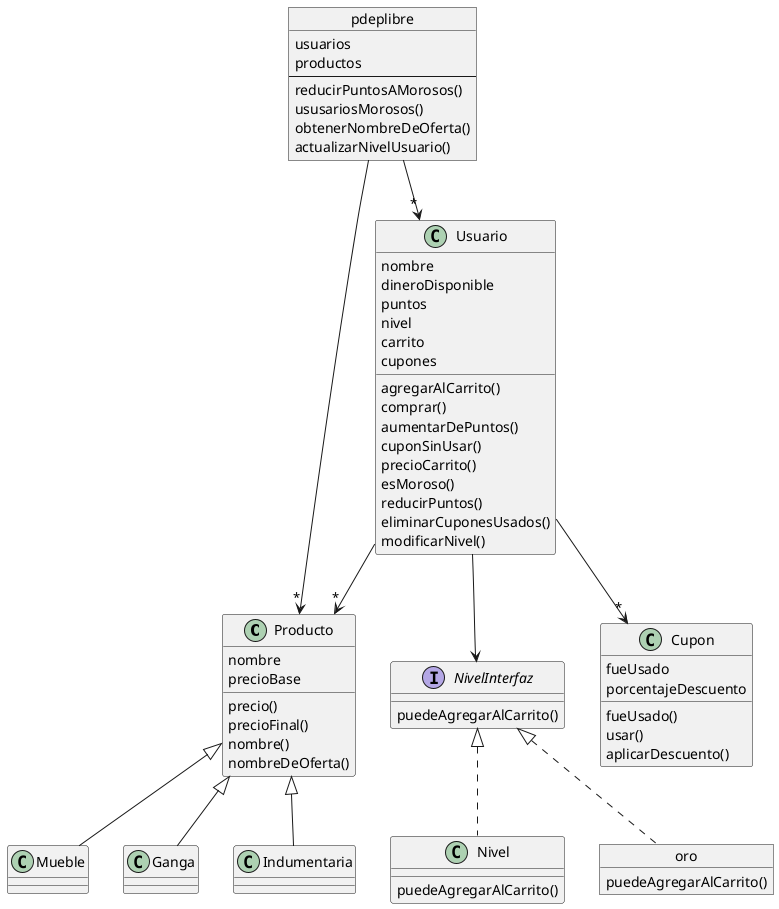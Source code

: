 @startuml
class Producto {
    nombre
    precioBase
    precio()
    precioFinal()
    nombre()
    nombreDeOferta()
}

class Mueble extends Producto{
    
}

class Ganga extends Producto{
     
}

class Indumentaria extends Producto{
    
}

class Cupon {
    fueUsado
    porcentajeDescuento
    fueUsado()
    usar()
    aplicarDescuento()
}

class Usuario {
    nombre
    dineroDisponible
    puntos
    nivel
    carrito
    cupones
    agregarAlCarrito()
    comprar()
    aumentarDePuntos()
    cuponSinUsar()
    precioCarrito()
    esMoroso()
    reducirPuntos()
    eliminarCuponesUsados()
    modificarNivel()
}

class Nivel{
    puedeAgregarAlCarrito()
}

object oro{
    puedeAgregarAlCarrito()    
}

object pdeplibre{
    usuarios
    productos
    --
    reducirPuntosAMorosos()
    ususariosMorosos()
    obtenerNombreDeOferta()
    actualizarNivelUsuario()
}

interface NivelInterfaz{
    puedeAgregarAlCarrito()
}

pdeplibre -->"*" Usuario
pdeplibre -->"*" Producto
Usuario --> "*" Cupon
Usuario --> "*" Producto
Usuario --> NivelInterfaz
Nivel .up.|> NivelInterfaz
oro .up.|> NivelInterfaz

@enduml